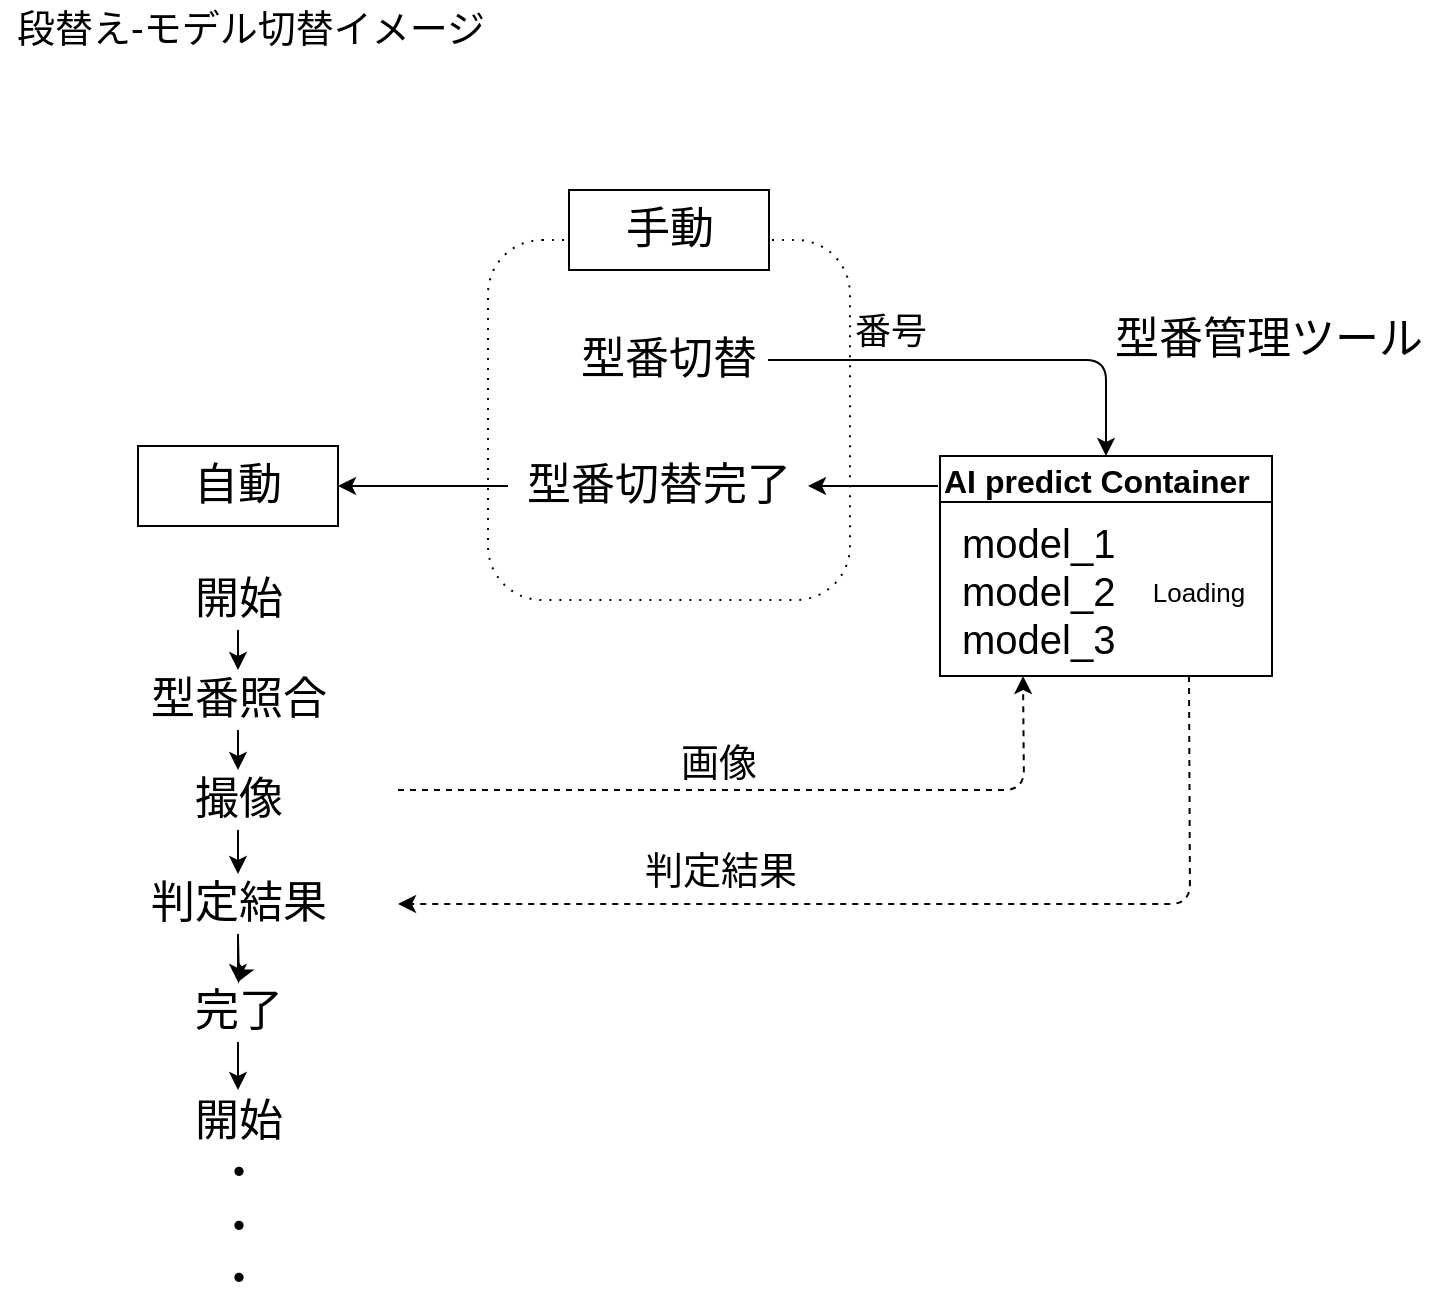 <mxfile version="14.6.13" type="github">
  <diagram id="TVi3OnERb6zxaFSywoh0" name="ページ1">
    <mxGraphModel dx="1221" dy="645" grid="1" gridSize="10" guides="1" tooltips="1" connect="1" arrows="1" fold="1" page="1" pageScale="1" pageWidth="827" pageHeight="1169" math="0" shadow="0">
      <root>
        <mxCell id="0" />
        <mxCell id="1" parent="0" />
        <mxCell id="_5_XGm11aLBnIrOVUH_l-57" value="" style="rounded=1;whiteSpace=wrap;html=1;fontSize=20;align=left;dashed=1;dashPattern=1 4;" vertex="1" parent="1">
          <mxGeometry x="279" y="160" width="181" height="180" as="geometry" />
        </mxCell>
        <mxCell id="_5_XGm11aLBnIrOVUH_l-2" value="手動" style="rounded=0;whiteSpace=wrap;html=1;fontSize=22;" vertex="1" parent="1">
          <mxGeometry x="319.5" y="135" width="100" height="40" as="geometry" />
        </mxCell>
        <mxCell id="_5_XGm11aLBnIrOVUH_l-3" value="自動" style="rounded=0;whiteSpace=wrap;html=1;fontSize=22;" vertex="1" parent="1">
          <mxGeometry x="104" y="263" width="100" height="40" as="geometry" />
        </mxCell>
        <mxCell id="_5_XGm11aLBnIrOVUH_l-5" value="型番切替" style="text;html=1;align=center;verticalAlign=middle;resizable=0;points=[];autosize=1;strokeColor=none;fontSize=22;" vertex="1" parent="1">
          <mxGeometry x="319" y="205" width="100" height="30" as="geometry" />
        </mxCell>
        <mxCell id="_5_XGm11aLBnIrOVUH_l-6" value="開始" style="text;html=1;align=center;verticalAlign=middle;resizable=0;points=[];autosize=1;strokeColor=none;fontSize=22;" vertex="1" parent="1">
          <mxGeometry x="124" y="325" width="60" height="30" as="geometry" />
        </mxCell>
        <mxCell id="_5_XGm11aLBnIrOVUH_l-7" value="型番照合" style="text;html=1;align=center;verticalAlign=middle;resizable=0;points=[];autosize=1;strokeColor=none;fontSize=22;" vertex="1" parent="1">
          <mxGeometry x="104" y="375" width="100" height="30" as="geometry" />
        </mxCell>
        <mxCell id="_5_XGm11aLBnIrOVUH_l-8" value="撮像" style="text;html=1;align=center;verticalAlign=middle;resizable=0;points=[];autosize=1;strokeColor=none;fontSize=22;" vertex="1" parent="1">
          <mxGeometry x="124" y="425" width="60" height="30" as="geometry" />
        </mxCell>
        <mxCell id="_5_XGm11aLBnIrOVUH_l-9" value="完了" style="text;html=1;align=center;verticalAlign=middle;resizable=0;points=[];autosize=1;strokeColor=none;fontSize=22;" vertex="1" parent="1">
          <mxGeometry x="124" y="531" width="60" height="30" as="geometry" />
        </mxCell>
        <mxCell id="_5_XGm11aLBnIrOVUH_l-10" value="" style="endArrow=classic;html=1;fontSize=22;" edge="1" parent="1" source="_5_XGm11aLBnIrOVUH_l-6" target="_5_XGm11aLBnIrOVUH_l-7">
          <mxGeometry width="50" height="50" relative="1" as="geometry">
            <mxPoint x="264" y="415" as="sourcePoint" />
            <mxPoint x="314" y="365" as="targetPoint" />
          </mxGeometry>
        </mxCell>
        <mxCell id="_5_XGm11aLBnIrOVUH_l-11" value="" style="endArrow=classic;html=1;fontSize=22;" edge="1" parent="1" source="_5_XGm11aLBnIrOVUH_l-7" target="_5_XGm11aLBnIrOVUH_l-8">
          <mxGeometry width="50" height="50" relative="1" as="geometry">
            <mxPoint x="164" y="365" as="sourcePoint" />
            <mxPoint x="164" y="385" as="targetPoint" />
          </mxGeometry>
        </mxCell>
        <mxCell id="_5_XGm11aLBnIrOVUH_l-12" value="" style="endArrow=classic;html=1;fontSize=22;" edge="1" parent="1" source="_5_XGm11aLBnIrOVUH_l-8" target="_5_XGm11aLBnIrOVUH_l-35">
          <mxGeometry width="50" height="50" relative="1" as="geometry">
            <mxPoint x="174" y="375" as="sourcePoint" />
            <mxPoint x="174" y="395" as="targetPoint" />
          </mxGeometry>
        </mxCell>
        <mxCell id="_5_XGm11aLBnIrOVUH_l-15" value="型番切替完了" style="text;html=1;align=center;verticalAlign=middle;resizable=0;points=[];autosize=1;strokeColor=none;fontSize=22;" vertex="1" parent="1">
          <mxGeometry x="289" y="268" width="150" height="30" as="geometry" />
        </mxCell>
        <mxCell id="_5_XGm11aLBnIrOVUH_l-17" value="" style="endArrow=classic;html=1;fontSize=22;entryX=0.5;entryY=0;entryDx=0;entryDy=0;" edge="1" parent="1" source="_5_XGm11aLBnIrOVUH_l-5" target="_5_XGm11aLBnIrOVUH_l-41">
          <mxGeometry width="50" height="50" relative="1" as="geometry">
            <mxPoint x="191.5" y="405.0" as="sourcePoint" />
            <mxPoint x="503" y="220" as="targetPoint" />
            <Array as="points">
              <mxPoint x="588" y="220" />
            </Array>
          </mxGeometry>
        </mxCell>
        <mxCell id="_5_XGm11aLBnIrOVUH_l-18" value="番号" style="text;html=1;align=center;verticalAlign=middle;resizable=0;points=[];autosize=1;strokeColor=none;fontSize=18;" vertex="1" parent="1">
          <mxGeometry x="455" y="191" width="50" height="30" as="geometry" />
        </mxCell>
        <mxCell id="_5_XGm11aLBnIrOVUH_l-40" value="" style="edgeStyle=orthogonalEdgeStyle;rounded=0;orthogonalLoop=1;jettySize=auto;html=1;fontSize=16;" edge="1" parent="1" target="_5_XGm11aLBnIrOVUH_l-9">
          <mxGeometry relative="1" as="geometry">
            <mxPoint x="154" y="509.0" as="sourcePoint" />
          </mxGeometry>
        </mxCell>
        <mxCell id="_5_XGm11aLBnIrOVUH_l-35" value="判定結果" style="text;html=1;align=center;verticalAlign=middle;resizable=0;points=[];autosize=1;strokeColor=none;fontSize=22;" vertex="1" parent="1">
          <mxGeometry x="104" y="477" width="100" height="30" as="geometry" />
        </mxCell>
        <mxCell id="_5_XGm11aLBnIrOVUH_l-37" value="" style="endArrow=classic;html=1;fontSize=22;" edge="1" parent="1" source="_5_XGm11aLBnIrOVUH_l-35" target="_5_XGm11aLBnIrOVUH_l-9">
          <mxGeometry width="50" height="50" relative="1" as="geometry">
            <mxPoint x="164" y="465.0" as="sourcePoint" />
            <mxPoint x="164" y="490.0" as="targetPoint" />
          </mxGeometry>
        </mxCell>
        <mxCell id="_5_XGm11aLBnIrOVUH_l-41" value="AI predict Container" style="swimlane;fontSize=16;align=left;" vertex="1" parent="1">
          <mxGeometry x="505" y="268" width="166" height="110" as="geometry">
            <mxRectangle x="451" y="273" width="190" height="23" as="alternateBounds" />
          </mxGeometry>
        </mxCell>
        <mxCell id="_5_XGm11aLBnIrOVUH_l-42" value="model_1&lt;br style=&quot;font-size: 20px;&quot;&gt;model_2&lt;br style=&quot;font-size: 20px;&quot;&gt;model_3" style="text;html=1;align=left;verticalAlign=middle;resizable=0;points=[];autosize=1;strokeColor=none;fontSize=20;" vertex="1" parent="_5_XGm11aLBnIrOVUH_l-41">
          <mxGeometry x="9" y="27" width="90" height="80" as="geometry" />
        </mxCell>
        <mxCell id="_5_XGm11aLBnIrOVUH_l-49" value="Loading" style="text;html=1;align=center;verticalAlign=middle;resizable=0;points=[];autosize=1;strokeColor=none;fontSize=13;" vertex="1" parent="_5_XGm11aLBnIrOVUH_l-41">
          <mxGeometry x="99" y="58" width="60" height="20" as="geometry" />
        </mxCell>
        <mxCell id="_5_XGm11aLBnIrOVUH_l-45" value="" style="endArrow=classic;html=1;fontSize=22;" edge="1" parent="1" target="_5_XGm11aLBnIrOVUH_l-15">
          <mxGeometry width="50" height="50" relative="1" as="geometry">
            <mxPoint x="504" y="283" as="sourcePoint" />
            <mxPoint x="513" y="230" as="targetPoint" />
          </mxGeometry>
        </mxCell>
        <mxCell id="_5_XGm11aLBnIrOVUH_l-46" value="" style="endArrow=classic;html=1;fontSize=22;" edge="1" parent="1" source="_5_XGm11aLBnIrOVUH_l-15" target="_5_XGm11aLBnIrOVUH_l-3">
          <mxGeometry width="50" height="50" relative="1" as="geometry">
            <mxPoint x="514" y="293" as="sourcePoint" />
            <mxPoint x="449" y="293" as="targetPoint" />
          </mxGeometry>
        </mxCell>
        <mxCell id="_5_XGm11aLBnIrOVUH_l-47" value="" style="endArrow=classic;html=1;fontSize=22;dashed=1;exitX=0.75;exitY=1;exitDx=0;exitDy=0;" edge="1" parent="1" source="_5_XGm11aLBnIrOVUH_l-41">
          <mxGeometry width="50" height="50" relative="1" as="geometry">
            <mxPoint x="389" y="425" as="sourcePoint" />
            <mxPoint x="234" y="492" as="targetPoint" />
            <Array as="points">
              <mxPoint x="630" y="492" />
            </Array>
          </mxGeometry>
        </mxCell>
        <mxCell id="_5_XGm11aLBnIrOVUH_l-50" value="開始&lt;br&gt;・&lt;br&gt;・&lt;br&gt;・" style="text;html=1;align=center;verticalAlign=middle;resizable=0;points=[];autosize=1;strokeColor=none;fontSize=22;" vertex="1" parent="1">
          <mxGeometry x="124" y="585" width="60" height="110" as="geometry" />
        </mxCell>
        <mxCell id="_5_XGm11aLBnIrOVUH_l-51" value="" style="endArrow=classic;html=1;fontSize=22;" edge="1" parent="1" source="_5_XGm11aLBnIrOVUH_l-9" target="_5_XGm11aLBnIrOVUH_l-50">
          <mxGeometry width="50" height="50" relative="1" as="geometry">
            <mxPoint x="164" y="517" as="sourcePoint" />
            <mxPoint x="164" y="541" as="targetPoint" />
          </mxGeometry>
        </mxCell>
        <mxCell id="_5_XGm11aLBnIrOVUH_l-52" value="画像" style="text;html=1;align=center;verticalAlign=middle;resizable=0;points=[];autosize=1;strokeColor=none;fontSize=19;" vertex="1" parent="1">
          <mxGeometry x="369" y="407" width="50" height="30" as="geometry" />
        </mxCell>
        <mxCell id="_5_XGm11aLBnIrOVUH_l-53" value="" style="endArrow=classic;html=1;fontSize=22;dashed=1;entryX=0.25;entryY=1;entryDx=0;entryDy=0;" edge="1" parent="1" target="_5_XGm11aLBnIrOVUH_l-41">
          <mxGeometry width="50" height="50" relative="1" as="geometry">
            <mxPoint x="234" y="435" as="sourcePoint" />
            <mxPoint x="504" y="355" as="targetPoint" />
            <Array as="points">
              <mxPoint x="354" y="435" />
              <mxPoint x="547" y="435" />
            </Array>
          </mxGeometry>
        </mxCell>
        <mxCell id="_5_XGm11aLBnIrOVUH_l-54" value="判定結果" style="text;html=1;align=center;verticalAlign=middle;resizable=0;points=[];autosize=1;strokeColor=none;fontSize=19;" vertex="1" parent="1">
          <mxGeometry x="350" y="461" width="90" height="30" as="geometry" />
        </mxCell>
        <mxCell id="_5_XGm11aLBnIrOVUH_l-55" value="段替え-モデル切替イメージ" style="text;html=1;align=center;verticalAlign=middle;resizable=0;points=[];autosize=1;strokeColor=none;fontSize=19;" vertex="1" parent="1">
          <mxGeometry x="35" y="40" width="250" height="30" as="geometry" />
        </mxCell>
        <mxCell id="_5_XGm11aLBnIrOVUH_l-56" value="型番管理ツール" style="text;html=1;align=center;verticalAlign=middle;resizable=0;points=[];autosize=1;strokeColor=none;fontSize=22;" vertex="1" parent="1">
          <mxGeometry x="584" y="195" width="170" height="30" as="geometry" />
        </mxCell>
      </root>
    </mxGraphModel>
  </diagram>
</mxfile>
